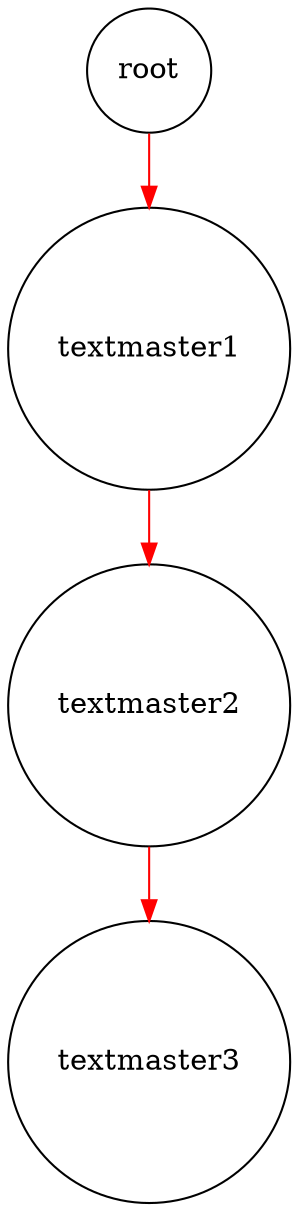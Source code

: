 digraph G{ 
node [shape=circle];
root -> textmaster1 [color= red];
textmaster1 -> textmaster2 [color= red];
textmaster2 -> textmaster3 [color= red];
}
